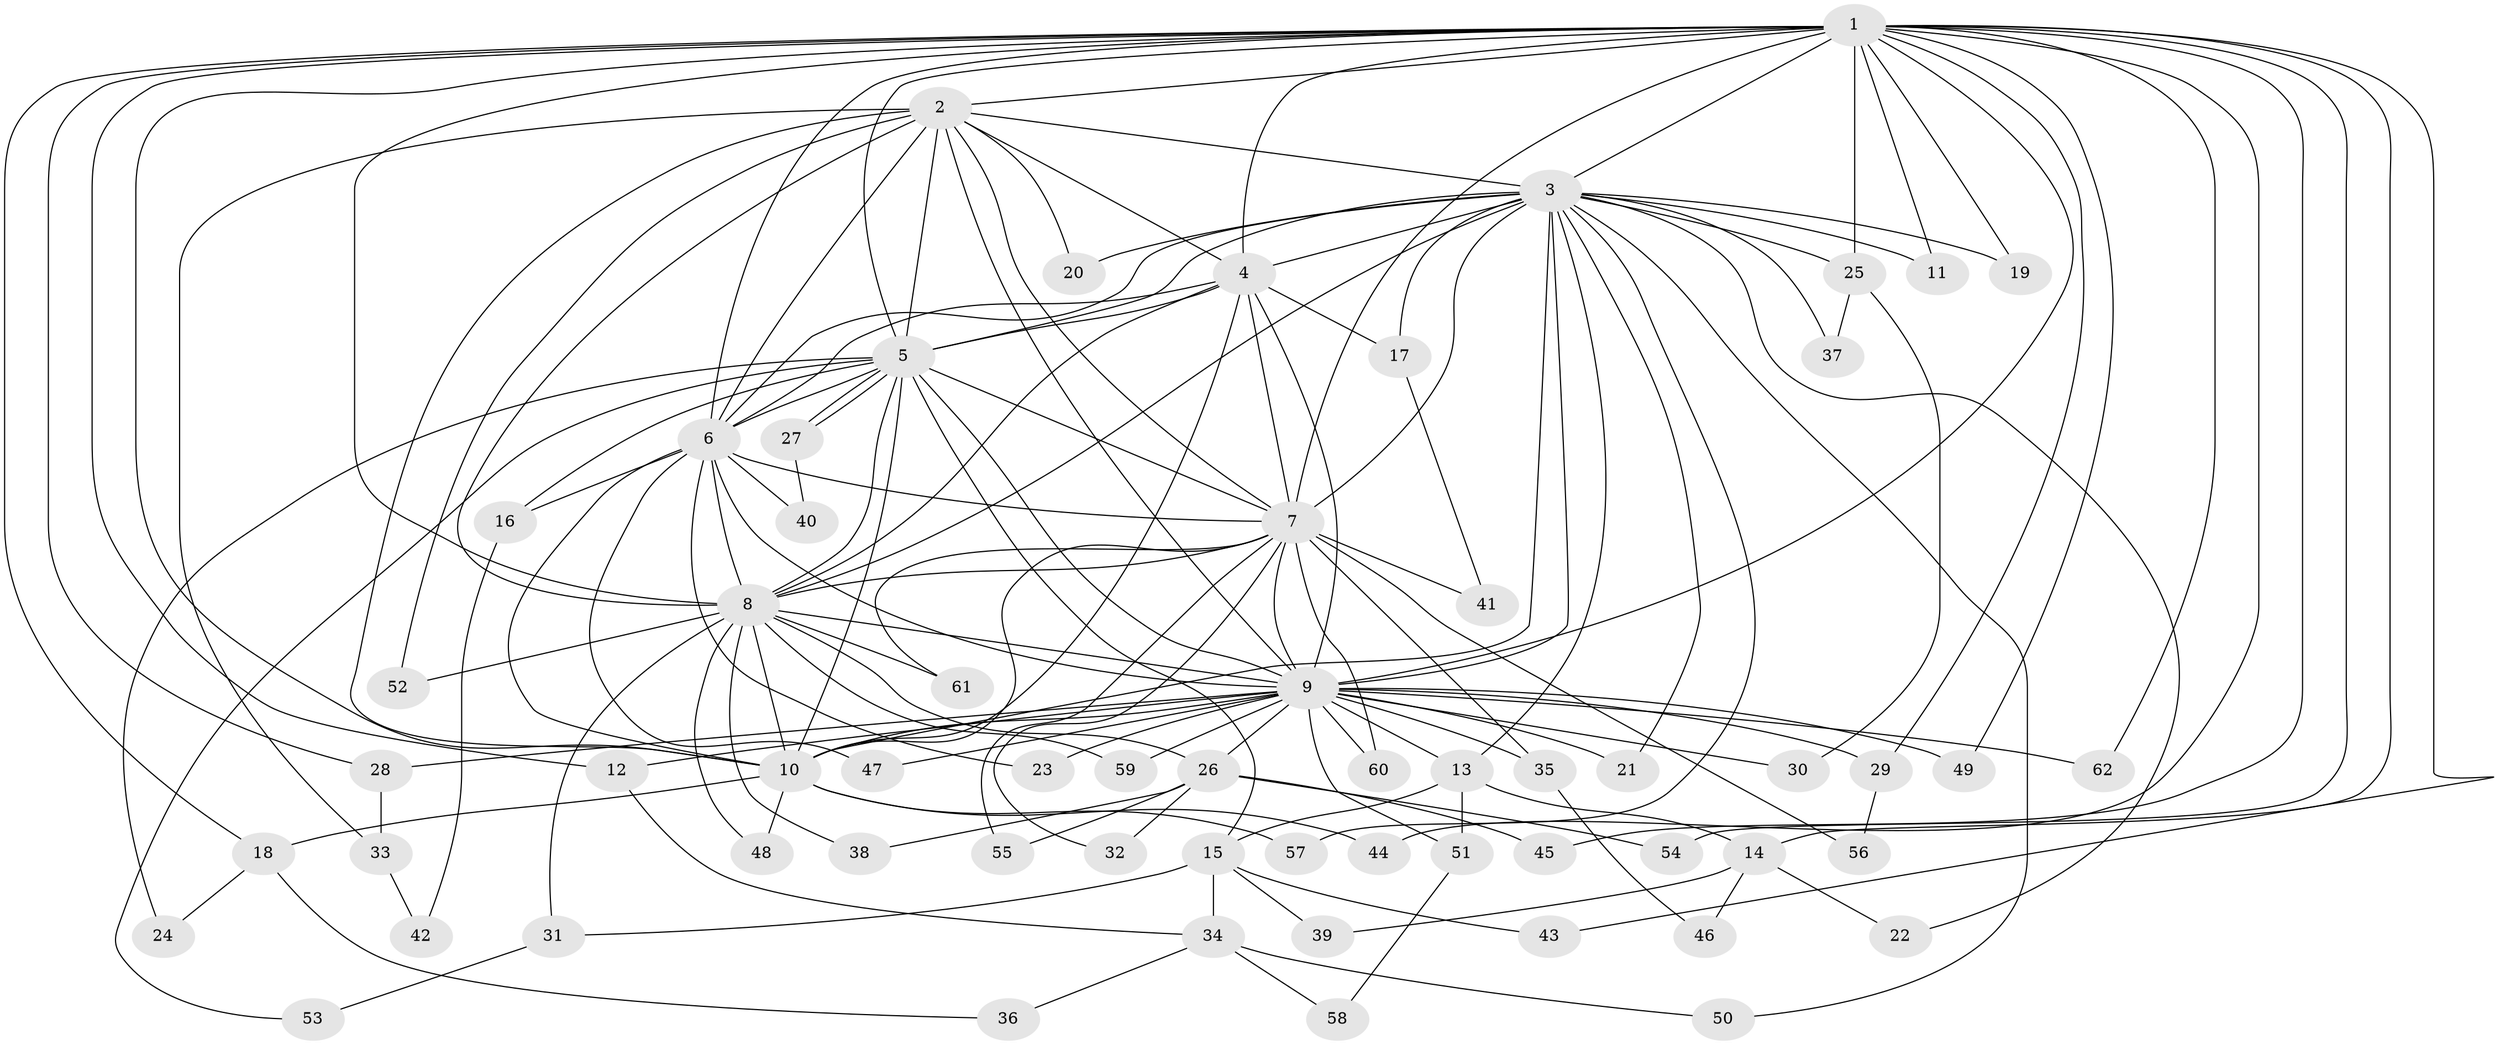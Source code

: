 // Generated by graph-tools (version 1.1) at 2025/46/03/09/25 04:46:22]
// undirected, 62 vertices, 149 edges
graph export_dot {
graph [start="1"]
  node [color=gray90,style=filled];
  1;
  2;
  3;
  4;
  5;
  6;
  7;
  8;
  9;
  10;
  11;
  12;
  13;
  14;
  15;
  16;
  17;
  18;
  19;
  20;
  21;
  22;
  23;
  24;
  25;
  26;
  27;
  28;
  29;
  30;
  31;
  32;
  33;
  34;
  35;
  36;
  37;
  38;
  39;
  40;
  41;
  42;
  43;
  44;
  45;
  46;
  47;
  48;
  49;
  50;
  51;
  52;
  53;
  54;
  55;
  56;
  57;
  58;
  59;
  60;
  61;
  62;
  1 -- 2;
  1 -- 3;
  1 -- 4;
  1 -- 5;
  1 -- 6;
  1 -- 7;
  1 -- 8;
  1 -- 9;
  1 -- 10;
  1 -- 11;
  1 -- 12;
  1 -- 14;
  1 -- 18;
  1 -- 19;
  1 -- 25;
  1 -- 28;
  1 -- 29;
  1 -- 43;
  1 -- 44;
  1 -- 45;
  1 -- 49;
  1 -- 54;
  1 -- 62;
  2 -- 3;
  2 -- 4;
  2 -- 5;
  2 -- 6;
  2 -- 7;
  2 -- 8;
  2 -- 9;
  2 -- 10;
  2 -- 20;
  2 -- 33;
  2 -- 52;
  3 -- 4;
  3 -- 5;
  3 -- 6;
  3 -- 7;
  3 -- 8;
  3 -- 9;
  3 -- 10;
  3 -- 11;
  3 -- 13;
  3 -- 17;
  3 -- 19;
  3 -- 20;
  3 -- 21;
  3 -- 22;
  3 -- 25;
  3 -- 37;
  3 -- 50;
  3 -- 57;
  4 -- 5;
  4 -- 6;
  4 -- 7;
  4 -- 8;
  4 -- 9;
  4 -- 10;
  4 -- 17;
  5 -- 6;
  5 -- 7;
  5 -- 8;
  5 -- 9;
  5 -- 10;
  5 -- 15;
  5 -- 16;
  5 -- 24;
  5 -- 27;
  5 -- 27;
  5 -- 53;
  6 -- 7;
  6 -- 8;
  6 -- 9;
  6 -- 10;
  6 -- 16;
  6 -- 23;
  6 -- 40;
  6 -- 47;
  7 -- 8;
  7 -- 9;
  7 -- 10;
  7 -- 32;
  7 -- 35;
  7 -- 41;
  7 -- 55;
  7 -- 56;
  7 -- 60;
  7 -- 61;
  8 -- 9;
  8 -- 10;
  8 -- 26;
  8 -- 31;
  8 -- 38;
  8 -- 48;
  8 -- 52;
  8 -- 59;
  8 -- 61;
  9 -- 10;
  9 -- 12;
  9 -- 13;
  9 -- 21;
  9 -- 23;
  9 -- 26;
  9 -- 28;
  9 -- 29;
  9 -- 30;
  9 -- 35;
  9 -- 47;
  9 -- 49;
  9 -- 51;
  9 -- 59;
  9 -- 60;
  9 -- 62;
  10 -- 18;
  10 -- 44;
  10 -- 48;
  10 -- 57;
  12 -- 34;
  13 -- 14;
  13 -- 15;
  13 -- 51;
  14 -- 22;
  14 -- 39;
  14 -- 46;
  15 -- 31;
  15 -- 34;
  15 -- 39;
  15 -- 43;
  16 -- 42;
  17 -- 41;
  18 -- 24;
  18 -- 36;
  25 -- 30;
  25 -- 37;
  26 -- 32;
  26 -- 38;
  26 -- 45;
  26 -- 54;
  26 -- 55;
  27 -- 40;
  28 -- 33;
  29 -- 56;
  31 -- 53;
  33 -- 42;
  34 -- 36;
  34 -- 50;
  34 -- 58;
  35 -- 46;
  51 -- 58;
}
